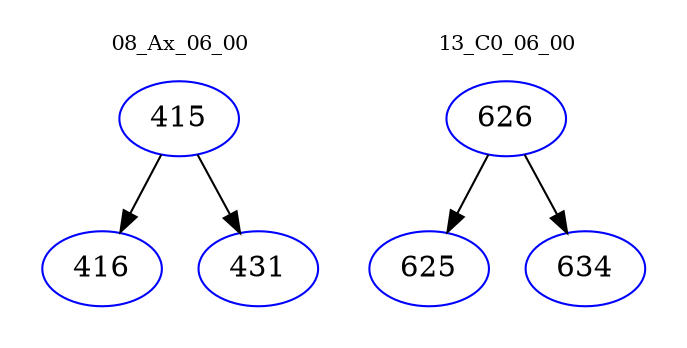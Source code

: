 digraph{
subgraph cluster_0 {
color = white
label = "08_Ax_06_00";
fontsize=10;
T0_415 [label="415", color="blue"]
T0_415 -> T0_416 [color="black"]
T0_416 [label="416", color="blue"]
T0_415 -> T0_431 [color="black"]
T0_431 [label="431", color="blue"]
}
subgraph cluster_1 {
color = white
label = "13_C0_06_00";
fontsize=10;
T1_626 [label="626", color="blue"]
T1_626 -> T1_625 [color="black"]
T1_625 [label="625", color="blue"]
T1_626 -> T1_634 [color="black"]
T1_634 [label="634", color="blue"]
}
}
